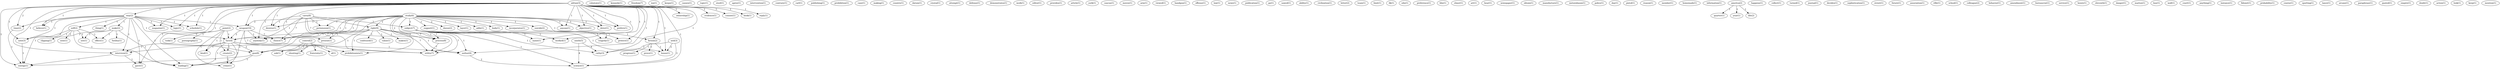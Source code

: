 digraph G {
  carry [ label="carry(8)" ];
  subject [ label="subject(7)" ];
  permission [ label="permission(1)" ];
  right [ label="right(9)" ];
  process [ label="process(8)" ];
  desires [ label="desires(1)" ];
  choice [ label="choice(7)" ];
  utility [ label="utility(7)" ];
  anybody [ label="anybody(1)" ];
  colostate [ label="colostate(1)" ];
  kennedy [ label="kennedy(1)" ];
  freedom [ label="freedom(7)" ];
  isn [ label="isn(1)" ];
  keeps [ label="keeps(1)" ];
  causes [ label="causes(1)" ];
  topic [ label="topic(1)" ];
  steel [ label="steel(1)" ];
  agree [ label="agree(1)" ];
  intervention [ label="intervention(1)" ];
  study [ label="study(6)" ];
  suicide [ label="suicide(2)" ];
  layer [ label="layer(1)" ];
  deter [ label="deter(1)" ];
  adds [ label="adds(1)" ];
  prefers [ label="prefers(1)" ];
  anyone [ label="anyone(1)" ];
  body [ label="body(1)" ];
  tragedy [ label="tragedy(1)" ];
  weapon [ label="weapon(10)" ];
  fact [ label="fact(4)" ];
  interview [ label="interview(2)" ];
  incorporates [ label="incorporates(1)" ];
  prohibitionists [ label="prohibitionists(1)" ];
  support [ label="support(1)" ];
  gun [ label="gun(8)" ];
  doesn [ label="doesn(2)" ];
  objective [ label="objective(1)" ];
  contrary [ label="contrary(1)" ];
  carl [ label="carl(1)" ];
  publishing [ label="publishing(1)" ];
  prohibition [ label="prohibition(1)" ];
  case [ label="case(1)" ];
  making [ label="making(1)" ];
  country [ label="country(1)" ];
  datum [ label="datum(1)" ];
  crystal [ label="crystal(1)" ];
  attempt [ label="attempt(1)" ];
  defense [ label="defense(1)" ];
  demonstrates [ label="demonstrates(1)" ];
  work [ label="work(1)" ];
  editor [ label="editor(1)" ];
  provides [ label="provides(1)" ];
  name [ label="name(1)" ];
  protect [ label="protect(1)" ];
  worked [ label="worked(1)" ];
  fiction [ label="fiction(2)" ];
  house [ label="house(1)" ];
  cathy [ label="cathy(3)" ];
  author [ label="author(4)" ];
  science [ label="science(1)" ];
  article [ label="article(1)" ];
  york [ label="york(1)" ];
  caucus [ label="caucus(1)" ];
  moves [ label="moves(1)" ];
  arm [ label="arm(1)" ];
  viewed [ label="viewed(1)" ];
  handgun [ label="handgun(1)" ];
  offense [ label="offense(1)" ];
  adrian [ label="adrian(3)" ];
  ownership [ label="ownership(1)" ];
  present [ label="present(1)" ];
  evidence [ label="evidence(1)" ];
  consist [ label="consist(1)" ];
  book [ label="book(1)" ];
  reply [ label="reply(1)" ];
  way [ label="way(2)" ];
  time [ label="time(2)" ];
  schedule [ label="schedule(1)" ];
  believe [ label="believe(1)" ];
  magazine [ label="magazine(1)" ];
  logic [ label="logic(1)" ];
  gave [ label="gave(1)" ];
  note [ label="note(3)" ];
  energy [ label="energy(1)" ];
  value [ label="value(1)" ];
  makes [ label="makes(1)" ];
  confessed [ label="confessed(1)" ];
  law [ label="law(1)" ];
  news [ label="news(1)" ];
  publication [ label="publication(1)" ];
  go [ label="go(1)" ];
  sawed [ label="sawed(1)" ];
  ability [ label="ability(1)" ];
  civilization [ label="civilization(1)" ];
  letter [ label="letter(2)" ];
  team [ label="team(1)" ];
  limit [ label="limit(1)" ];
  ilk [ label="ilk(1)" ];
  edu [ label="edu(1)" ];
  preference [ label="preference(1)" ];
  bbs [ label="bbs(1)" ];
  point [ label="point(2)" ];
  took [ label="took(1)" ];
  pornography [ label="pornography(1)" ];
  create [ label="create(2)" ];
  crime [ label="crime(1)" ];
  kind [ label="kind(1)" ];
  elmer [ label="elmer(1)" ];
  art [ label="art(1)" ];
  bear [ label="bear(1)" ];
  newspaper [ label="newspaper(1)" ];
  obtain [ label="obtain(1)" ];
  manufacture [ label="manufacture(1)" ];
  metzenbaum [ label="metzenbaum(1)" ];
  policy [ label="policy(1)" ];
  day [ label="day(1)" ];
  pistol [ label="pistol(1)" ];
  reason [ label="reason(1)" ];
  member [ label="member(1)" ];
  homemade [ label="homemade(1)" ];
  information [ label="information(1)" ];
  thing [ label="thing(1)" ];
  self [ label="self(2)" ];
  make [ label="make(2)" ];
  loading [ label="loading(1)" ];
  america [ label="america(2)" ];
  quarter [ label="quarter(1)" ];
  year [ label="year(1)" ];
  life [ label="life(2)" ];
  happens [ label="happens(1)" ];
  collect [ label="collect(1)" ];
  progress [ label="progress(1)" ];
  prove [ label="prove(1)" ];
  turned [ label="turned(1)" ];
  journal [ label="journal(1)" ];
  decides [ label="decides(1)" ];
  sophistication [ label="sophistication(1)" ];
  street [ label="street(1)" ];
  control [ label="control(2)" ];
  ask [ label="ask(1)" ];
  shooting [ label="shooting(1)" ];
  fraternity [ label="fraternity(1)" ];
  al [ label="al(1)" ];
  future [ label="future(1)" ];
  neil [ label="neil(3)" ];
  association [ label="association(1)" ];
  clipping [ label="clipping(1)" ];
  sent [ label="sent(1)" ];
  effect [ label="effect(1)" ];
  see [ label="see(1)" ];
  rifle [ label="rifle(1)" ];
  school [ label="school(1)" ];
  colleague [ label="colleague(2)" ];
  behavior [ label="behavior(1)" ];
  smith [ label="smith(5)" ];
  amendment [ label="amendment(1)" ];
  bureaucrat [ label="bureaucrat(1)" ];
  service [ label="service(1)" ];
  henry [ label="henry(1)" ];
  eleventh [ label="eleventh(1)" ];
  danger [ label="danger(1)" ];
  martyn [ label="martyn(1)" ];
  buy [ label="buy(1)" ];
  wall [ label="wall(1)" ];
  court [ label="court(1)" ];
  anything [ label="anything(1)" ];
  instance [ label="instance(1)" ];
  fidonet [ label="fidonet(1)" ];
  probability [ label="probability(1)" ];
  course [ label="course(1)" ];
  sporting [ label="sporting(1)" ];
  futility [ label="futility(1)" ];
  lance [ label="lance(1)" ];
  arcane [ label="arcane(1)" ];
  paraphrase [ label="paraphrase(1)" ];
  quoted [ label="quoted(1)" ];
  empire [ label="empire(1)" ];
  doubt [ label="doubt(1)" ];
  action [ label="action(1)" ];
  look [ label="look(1)" ];
  keep [ label="keep(1)" ];
  mention [ label="mention(1)" ];
  carry -> subject [ label="7" ];
  carry -> permission [ label="1" ];
  carry -> right [ label="7" ];
  carry -> process [ label="7" ];
  carry -> desires [ label="1" ];
  carry -> choice [ label="7" ];
  carry -> utility [ label="7" ];
  carry -> anybody [ label="1" ];
  study -> subject [ label="1" ];
  study -> permission [ label="1" ];
  study -> right [ label="2" ];
  study -> process [ label="2" ];
  study -> suicide [ label="1" ];
  study -> layer [ label="1" ];
  study -> desires [ label="1" ];
  study -> deter [ label="1" ];
  study -> adds [ label="1" ];
  study -> prefers [ label="1" ];
  study -> anyone [ label="1" ];
  study -> body [ label="1" ];
  study -> tragedy [ label="1" ];
  study -> weapon [ label="2" ];
  study -> fact [ label="1" ];
  study -> interview [ label="1" ];
  study -> incorporates [ label="1" ];
  study -> prohibitionists [ label="2" ];
  study -> support [ label="1" ];
  study -> gun [ label="2" ];
  study -> doesn [ label="2" ];
  study -> choice [ label="1" ];
  study -> utility [ label="1" ];
  study -> objective [ label="1" ];
  study -> anybody [ label="1" ];
  subject -> process [ label="7" ];
  subject -> name [ label="1" ];
  subject -> protect [ label="1" ];
  subject -> worked [ label="1" ];
  subject -> fiction [ label="1" ];
  subject -> house [ label="1" ];
  subject -> cathy [ label="1" ];
  subject -> author [ label="1" ];
  subject -> science [ label="1" ];
  subject -> utility [ label="7" ];
  adrian -> ownership [ label="1" ];
  adrian -> present [ label="1" ];
  adrian -> evidence [ label="1" ];
  adrian -> consist [ label="1" ];
  adrian -> book [ label="1" ];
  adrian -> reply [ label="1" ];
  adrian -> desires [ label="1" ];
  adrian -> name [ label="1" ];
  adrian -> protect [ label="1" ];
  adrian -> worked [ label="1" ];
  adrian -> way [ label="1" ];
  adrian -> deter [ label="1" ];
  adrian -> time [ label="2" ];
  adrian -> fiction [ label="1" ];
  adrian -> prefers [ label="1" ];
  adrian -> anyone [ label="1" ];
  adrian -> schedule [ label="1" ];
  adrian -> house [ label="1" ];
  adrian -> believe [ label="1" ];
  adrian -> magazine [ label="1" ];
  adrian -> weapon [ label="1" ];
  adrian -> cathy [ label="1" ];
  adrian -> logic [ label="1" ];
  adrian -> interview [ label="1" ];
  adrian -> author [ label="1" ];
  adrian -> gave [ label="1" ];
  adrian -> gun [ label="1" ];
  adrian -> science [ label="1" ];
  adrian -> objective [ label="1" ];
  adrian -> note [ label="1" ];
  adrian -> energy [ label="1" ];
  adrian -> anybody [ label="1" ];
  right -> process [ label="7" ];
  right -> value [ label="1" ];
  right -> makes [ label="1" ];
  right -> present [ label="1" ];
  right -> confessed [ label="1" ];
  right -> fact [ label="1" ];
  right -> author [ label="1" ];
  right -> prohibitionists [ label="1" ];
  right -> gun [ label="1" ];
  right -> utility [ label="7" ];
  process -> utility [ label="7" ];
  suicide -> tragedy [ label="1" ];
  point -> took [ label="1" ];
  point -> pornography [ label="1" ];
  point -> fact [ label="1" ];
  point -> create [ label="1" ];
  point -> crime [ label="1" ];
  point -> kind [ label="1" ];
  way -> time [ label="1" ];
  way -> schedule [ label="1" ];
  way -> thing [ label="1" ];
  way -> believe [ label="1" ];
  way -> self [ label="1" ];
  way -> magazine [ label="1" ];
  way -> weapon [ label="1" ];
  way -> fact [ label="1" ];
  way -> logic [ label="1" ];
  way -> interview [ label="1" ];
  way -> gave [ label="1" ];
  way -> make [ label="1" ];
  way -> note [ label="1" ];
  way -> energy [ label="1" ];
  way -> loading [ label="1" ];
  america -> quarter [ label="1" ];
  america -> year [ label="1" ];
  america -> life [ label="1" ];
  time -> energy [ label="1" ];
  fiction -> house [ label="1" ];
  fiction -> progress [ label="1" ];
  fiction -> prove [ label="1" ];
  control -> ask [ label="1" ];
  control -> shooting [ label="1" ];
  control -> fraternity [ label="1" ];
  control -> gun [ label="1" ];
  control -> al [ label="1" ];
  neil -> house [ label="2" ];
  neil -> cathy [ label="2" ];
  neil -> science [ label="2" ];
  self -> clipping [ label="1" ];
  self -> sent [ label="1" ];
  self -> effect [ label="1" ];
  self -> note [ label="1" ];
  self -> see [ label="1" ];
  self -> loading [ label="1" ];
  smith -> cathy [ label="4" ];
  smith -> science [ label="4" ];
  weapon -> fact [ label="2" ];
  weapon -> choice [ label="7" ];
  weapon -> utility [ label="7" ];
  weapon -> loading [ label="2" ];
  weapon -> anybody [ label="1" ];
  fact -> interview [ label="1" ];
  fact -> author [ label="1" ];
  fact -> prohibitionists [ label="2" ];
  fact -> create [ label="1" ];
  fact -> gun [ label="2" ];
  fact -> crime [ label="1" ];
  fact -> kind [ label="1" ];
  fact -> loading [ label="1" ];
  interview -> gave [ label="1" ];
  interview -> energy [ label="1" ];
  author -> science [ label="2" ];
  make -> effect [ label="1" ];
  make -> futility [ label="1" ];
  make -> note [ label="1" ];
  make -> see [ label="1" ];
  make -> loading [ label="1" ];
  create -> crime [ label="1" ];
  gun -> energy [ label="1" ];
  gun -> loading [ label="1" ];
  note -> energy [ label="1" ];
}
